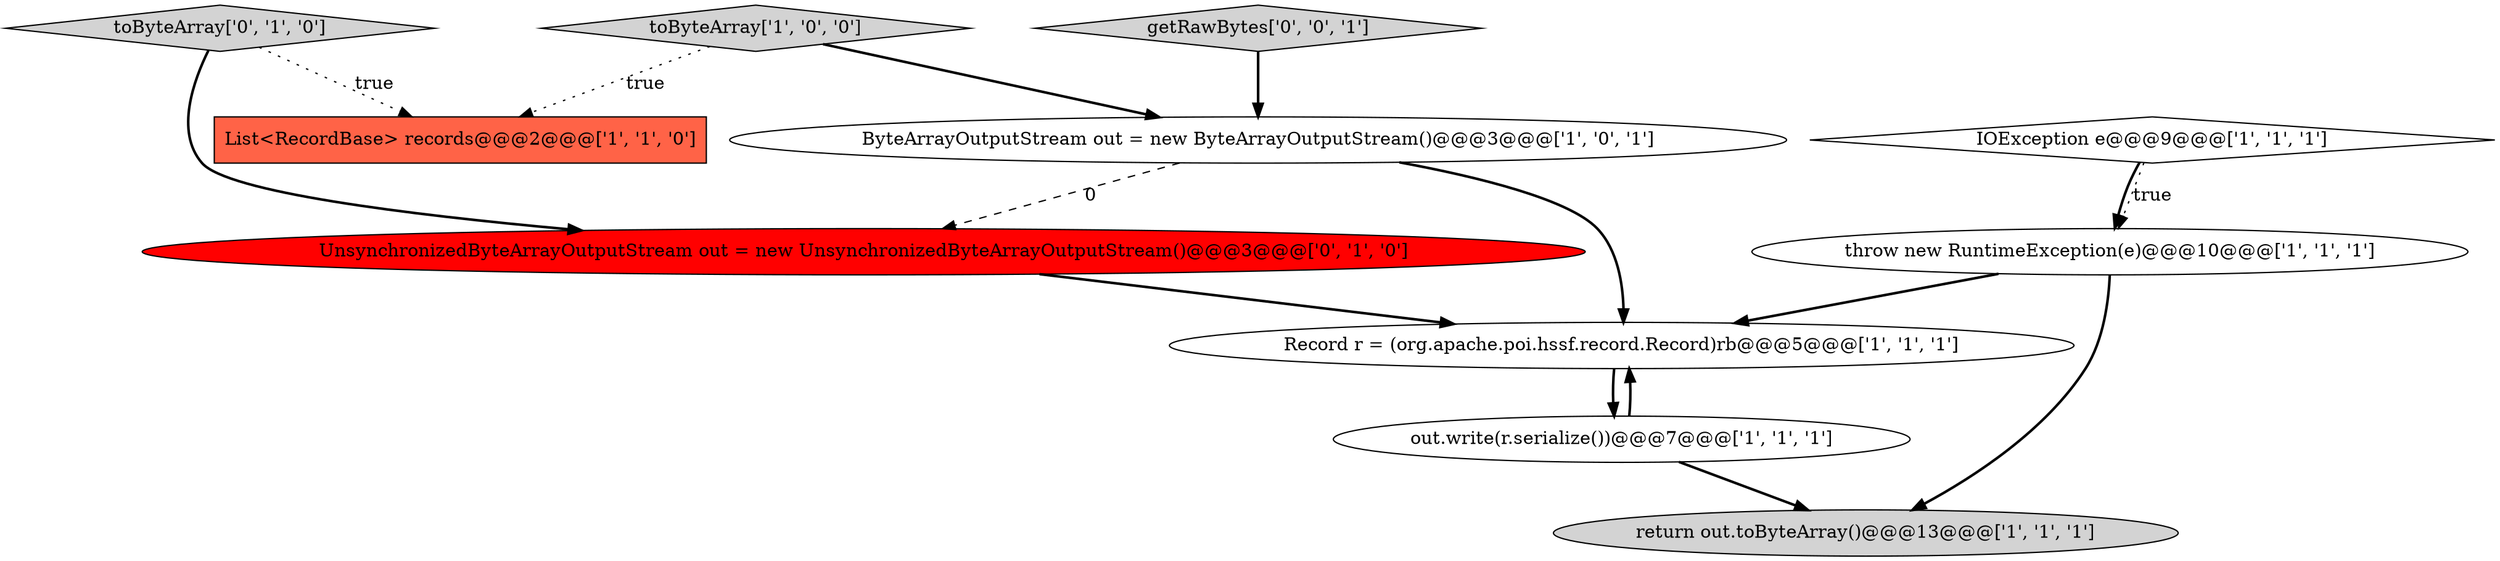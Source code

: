 digraph {
9 [style = filled, label = "UnsynchronizedByteArrayOutputStream out = new UnsynchronizedByteArrayOutputStream()@@@3@@@['0', '1', '0']", fillcolor = red, shape = ellipse image = "AAA1AAABBB2BBB"];
1 [style = filled, label = "List<RecordBase> records@@@2@@@['1', '1', '0']", fillcolor = tomato, shape = box image = "AAA0AAABBB1BBB"];
6 [style = filled, label = "throw new RuntimeException(e)@@@10@@@['1', '1', '1']", fillcolor = white, shape = ellipse image = "AAA0AAABBB1BBB"];
7 [style = filled, label = "IOException e@@@9@@@['1', '1', '1']", fillcolor = white, shape = diamond image = "AAA0AAABBB1BBB"];
0 [style = filled, label = "toByteArray['1', '0', '0']", fillcolor = lightgray, shape = diamond image = "AAA0AAABBB1BBB"];
10 [style = filled, label = "getRawBytes['0', '0', '1']", fillcolor = lightgray, shape = diamond image = "AAA0AAABBB3BBB"];
2 [style = filled, label = "Record r = (org.apache.poi.hssf.record.Record)rb@@@5@@@['1', '1', '1']", fillcolor = white, shape = ellipse image = "AAA0AAABBB1BBB"];
3 [style = filled, label = "out.write(r.serialize())@@@7@@@['1', '1', '1']", fillcolor = white, shape = ellipse image = "AAA0AAABBB1BBB"];
5 [style = filled, label = "return out.toByteArray()@@@13@@@['1', '1', '1']", fillcolor = lightgray, shape = ellipse image = "AAA0AAABBB1BBB"];
4 [style = filled, label = "ByteArrayOutputStream out = new ByteArrayOutputStream()@@@3@@@['1', '0', '1']", fillcolor = white, shape = ellipse image = "AAA0AAABBB1BBB"];
8 [style = filled, label = "toByteArray['0', '1', '0']", fillcolor = lightgray, shape = diamond image = "AAA0AAABBB2BBB"];
8->1 [style = dotted, label="true"];
4->9 [style = dashed, label="0"];
6->5 [style = bold, label=""];
7->6 [style = dotted, label="true"];
3->5 [style = bold, label=""];
4->2 [style = bold, label=""];
3->2 [style = bold, label=""];
0->4 [style = bold, label=""];
9->2 [style = bold, label=""];
7->6 [style = bold, label=""];
2->3 [style = bold, label=""];
0->1 [style = dotted, label="true"];
8->9 [style = bold, label=""];
6->2 [style = bold, label=""];
10->4 [style = bold, label=""];
}
